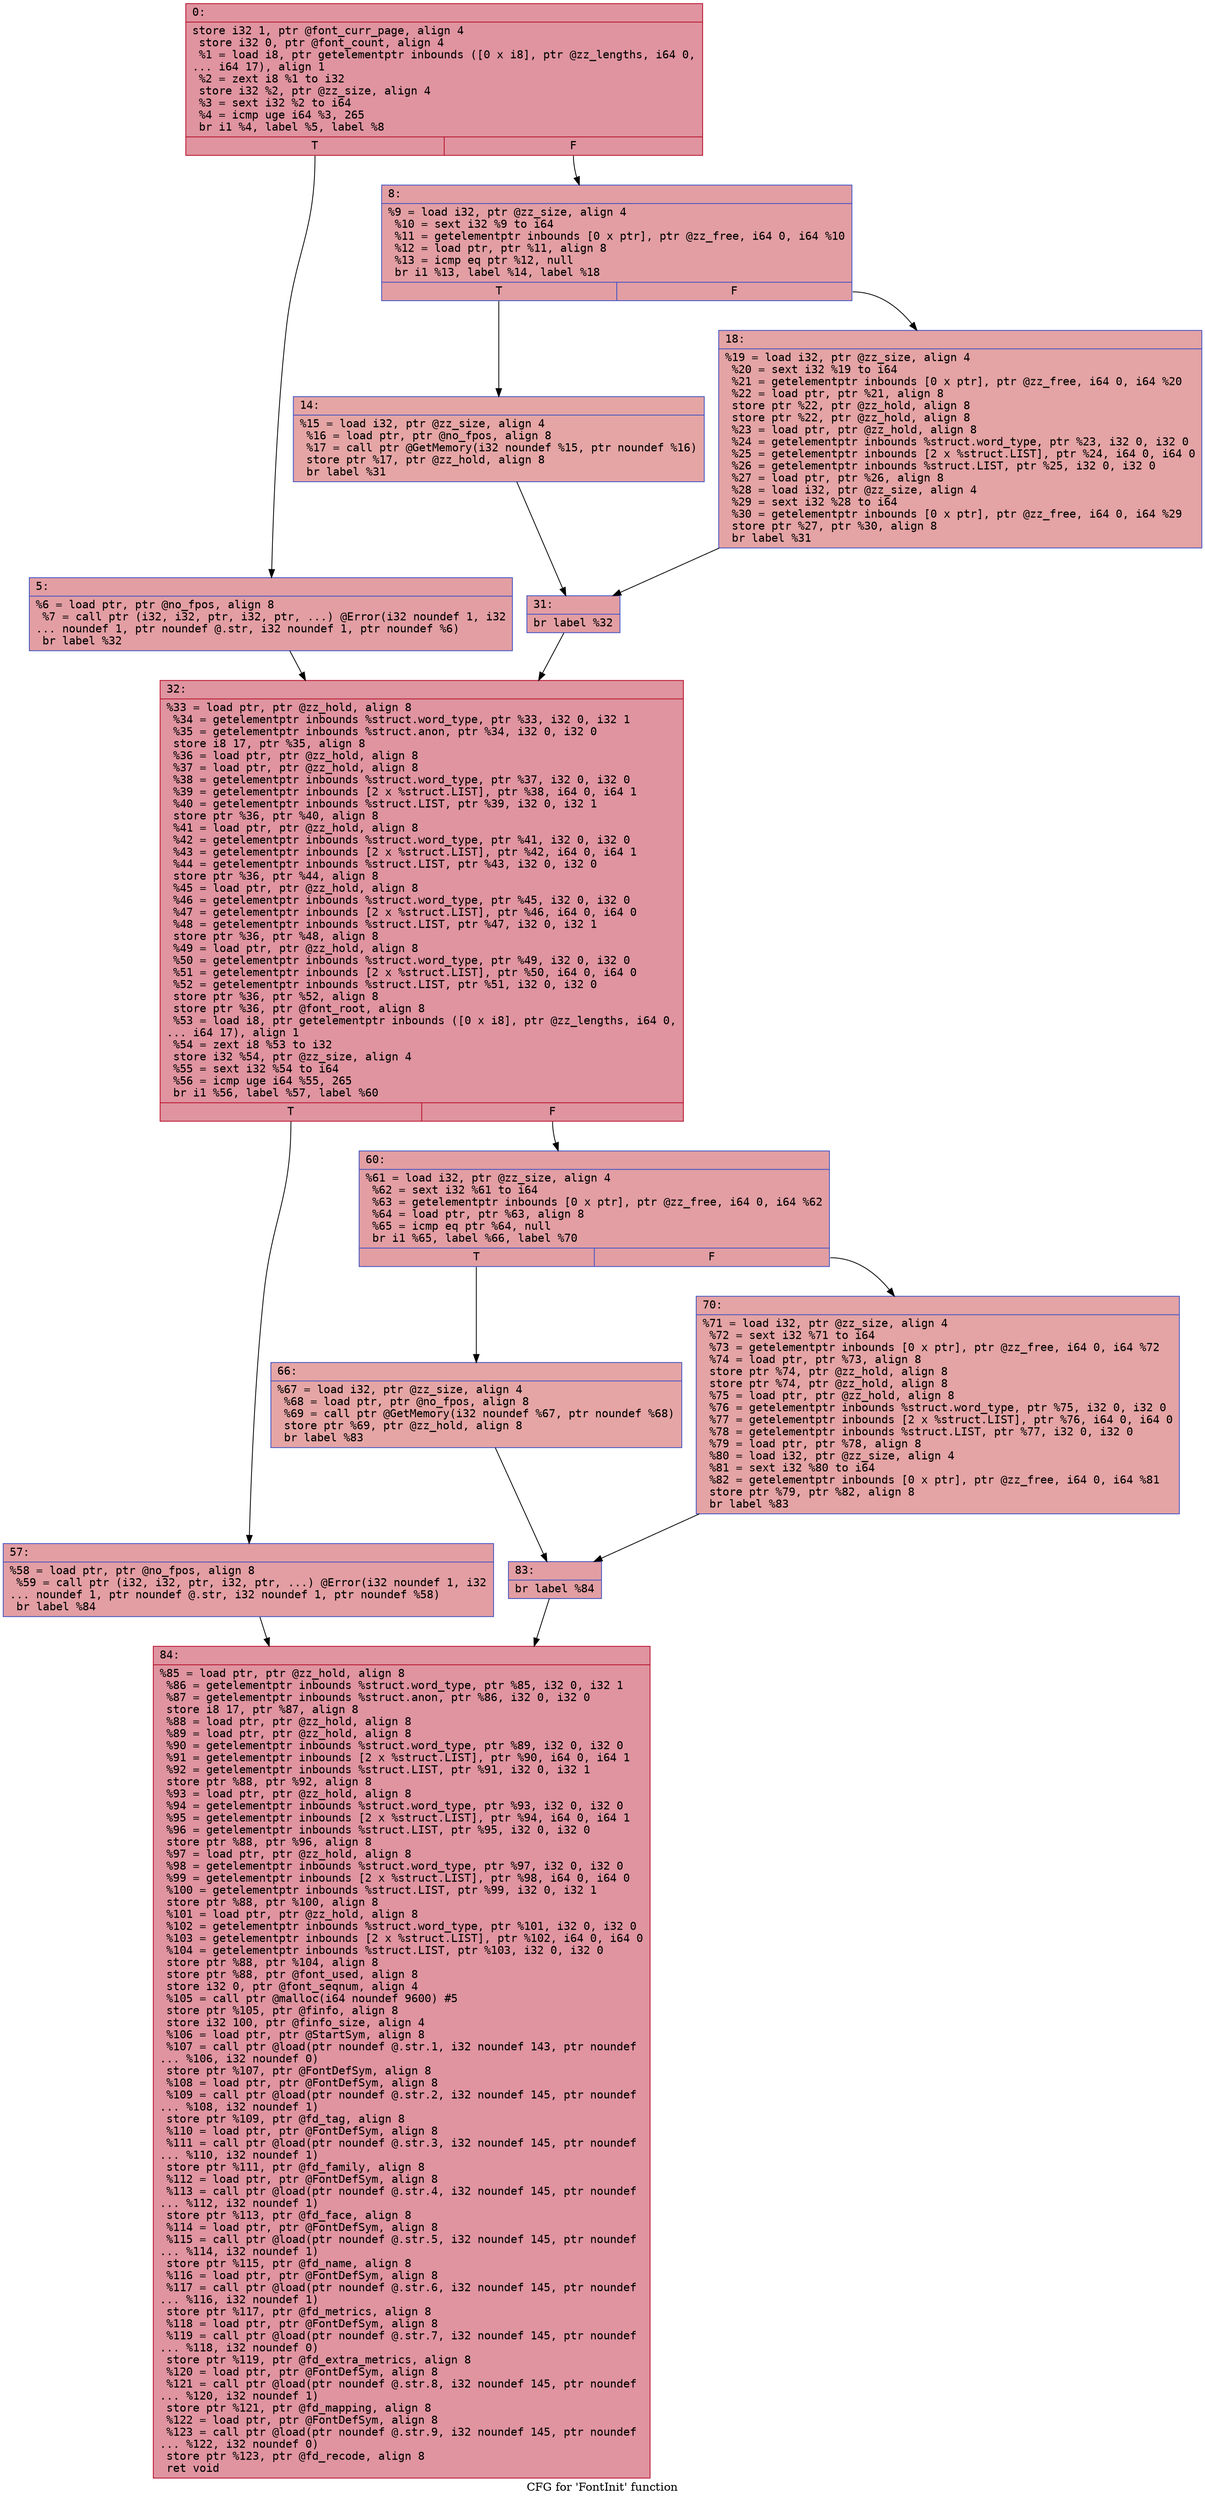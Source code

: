 digraph "CFG for 'FontInit' function" {
	label="CFG for 'FontInit' function";

	Node0x6000005069e0 [shape=record,color="#b70d28ff", style=filled, fillcolor="#b70d2870" fontname="Courier",label="{0:\l|  store i32 1, ptr @font_curr_page, align 4\l  store i32 0, ptr @font_count, align 4\l  %1 = load i8, ptr getelementptr inbounds ([0 x i8], ptr @zz_lengths, i64 0,\l... i64 17), align 1\l  %2 = zext i8 %1 to i32\l  store i32 %2, ptr @zz_size, align 4\l  %3 = sext i32 %2 to i64\l  %4 = icmp uge i64 %3, 265\l  br i1 %4, label %5, label %8\l|{<s0>T|<s1>F}}"];
	Node0x6000005069e0:s0 -> Node0x600000506a30[tooltip="0 -> 5\nProbability 50.00%" ];
	Node0x6000005069e0:s1 -> Node0x600000506a80[tooltip="0 -> 8\nProbability 50.00%" ];
	Node0x600000506a30 [shape=record,color="#3d50c3ff", style=filled, fillcolor="#be242e70" fontname="Courier",label="{5:\l|  %6 = load ptr, ptr @no_fpos, align 8\l  %7 = call ptr (i32, i32, ptr, i32, ptr, ...) @Error(i32 noundef 1, i32\l... noundef 1, ptr noundef @.str, i32 noundef 1, ptr noundef %6)\l  br label %32\l}"];
	Node0x600000506a30 -> Node0x600000506bc0[tooltip="5 -> 32\nProbability 100.00%" ];
	Node0x600000506a80 [shape=record,color="#3d50c3ff", style=filled, fillcolor="#be242e70" fontname="Courier",label="{8:\l|  %9 = load i32, ptr @zz_size, align 4\l  %10 = sext i32 %9 to i64\l  %11 = getelementptr inbounds [0 x ptr], ptr @zz_free, i64 0, i64 %10\l  %12 = load ptr, ptr %11, align 8\l  %13 = icmp eq ptr %12, null\l  br i1 %13, label %14, label %18\l|{<s0>T|<s1>F}}"];
	Node0x600000506a80:s0 -> Node0x600000506ad0[tooltip="8 -> 14\nProbability 37.50%" ];
	Node0x600000506a80:s1 -> Node0x600000506b20[tooltip="8 -> 18\nProbability 62.50%" ];
	Node0x600000506ad0 [shape=record,color="#3d50c3ff", style=filled, fillcolor="#c5333470" fontname="Courier",label="{14:\l|  %15 = load i32, ptr @zz_size, align 4\l  %16 = load ptr, ptr @no_fpos, align 8\l  %17 = call ptr @GetMemory(i32 noundef %15, ptr noundef %16)\l  store ptr %17, ptr @zz_hold, align 8\l  br label %31\l}"];
	Node0x600000506ad0 -> Node0x600000506b70[tooltip="14 -> 31\nProbability 100.00%" ];
	Node0x600000506b20 [shape=record,color="#3d50c3ff", style=filled, fillcolor="#c32e3170" fontname="Courier",label="{18:\l|  %19 = load i32, ptr @zz_size, align 4\l  %20 = sext i32 %19 to i64\l  %21 = getelementptr inbounds [0 x ptr], ptr @zz_free, i64 0, i64 %20\l  %22 = load ptr, ptr %21, align 8\l  store ptr %22, ptr @zz_hold, align 8\l  store ptr %22, ptr @zz_hold, align 8\l  %23 = load ptr, ptr @zz_hold, align 8\l  %24 = getelementptr inbounds %struct.word_type, ptr %23, i32 0, i32 0\l  %25 = getelementptr inbounds [2 x %struct.LIST], ptr %24, i64 0, i64 0\l  %26 = getelementptr inbounds %struct.LIST, ptr %25, i32 0, i32 0\l  %27 = load ptr, ptr %26, align 8\l  %28 = load i32, ptr @zz_size, align 4\l  %29 = sext i32 %28 to i64\l  %30 = getelementptr inbounds [0 x ptr], ptr @zz_free, i64 0, i64 %29\l  store ptr %27, ptr %30, align 8\l  br label %31\l}"];
	Node0x600000506b20 -> Node0x600000506b70[tooltip="18 -> 31\nProbability 100.00%" ];
	Node0x600000506b70 [shape=record,color="#3d50c3ff", style=filled, fillcolor="#be242e70" fontname="Courier",label="{31:\l|  br label %32\l}"];
	Node0x600000506b70 -> Node0x600000506bc0[tooltip="31 -> 32\nProbability 100.00%" ];
	Node0x600000506bc0 [shape=record,color="#b70d28ff", style=filled, fillcolor="#b70d2870" fontname="Courier",label="{32:\l|  %33 = load ptr, ptr @zz_hold, align 8\l  %34 = getelementptr inbounds %struct.word_type, ptr %33, i32 0, i32 1\l  %35 = getelementptr inbounds %struct.anon, ptr %34, i32 0, i32 0\l  store i8 17, ptr %35, align 8\l  %36 = load ptr, ptr @zz_hold, align 8\l  %37 = load ptr, ptr @zz_hold, align 8\l  %38 = getelementptr inbounds %struct.word_type, ptr %37, i32 0, i32 0\l  %39 = getelementptr inbounds [2 x %struct.LIST], ptr %38, i64 0, i64 1\l  %40 = getelementptr inbounds %struct.LIST, ptr %39, i32 0, i32 1\l  store ptr %36, ptr %40, align 8\l  %41 = load ptr, ptr @zz_hold, align 8\l  %42 = getelementptr inbounds %struct.word_type, ptr %41, i32 0, i32 0\l  %43 = getelementptr inbounds [2 x %struct.LIST], ptr %42, i64 0, i64 1\l  %44 = getelementptr inbounds %struct.LIST, ptr %43, i32 0, i32 0\l  store ptr %36, ptr %44, align 8\l  %45 = load ptr, ptr @zz_hold, align 8\l  %46 = getelementptr inbounds %struct.word_type, ptr %45, i32 0, i32 0\l  %47 = getelementptr inbounds [2 x %struct.LIST], ptr %46, i64 0, i64 0\l  %48 = getelementptr inbounds %struct.LIST, ptr %47, i32 0, i32 1\l  store ptr %36, ptr %48, align 8\l  %49 = load ptr, ptr @zz_hold, align 8\l  %50 = getelementptr inbounds %struct.word_type, ptr %49, i32 0, i32 0\l  %51 = getelementptr inbounds [2 x %struct.LIST], ptr %50, i64 0, i64 0\l  %52 = getelementptr inbounds %struct.LIST, ptr %51, i32 0, i32 0\l  store ptr %36, ptr %52, align 8\l  store ptr %36, ptr @font_root, align 8\l  %53 = load i8, ptr getelementptr inbounds ([0 x i8], ptr @zz_lengths, i64 0,\l... i64 17), align 1\l  %54 = zext i8 %53 to i32\l  store i32 %54, ptr @zz_size, align 4\l  %55 = sext i32 %54 to i64\l  %56 = icmp uge i64 %55, 265\l  br i1 %56, label %57, label %60\l|{<s0>T|<s1>F}}"];
	Node0x600000506bc0:s0 -> Node0x600000506c10[tooltip="32 -> 57\nProbability 50.00%" ];
	Node0x600000506bc0:s1 -> Node0x600000506c60[tooltip="32 -> 60\nProbability 50.00%" ];
	Node0x600000506c10 [shape=record,color="#3d50c3ff", style=filled, fillcolor="#be242e70" fontname="Courier",label="{57:\l|  %58 = load ptr, ptr @no_fpos, align 8\l  %59 = call ptr (i32, i32, ptr, i32, ptr, ...) @Error(i32 noundef 1, i32\l... noundef 1, ptr noundef @.str, i32 noundef 1, ptr noundef %58)\l  br label %84\l}"];
	Node0x600000506c10 -> Node0x600000506da0[tooltip="57 -> 84\nProbability 100.00%" ];
	Node0x600000506c60 [shape=record,color="#3d50c3ff", style=filled, fillcolor="#be242e70" fontname="Courier",label="{60:\l|  %61 = load i32, ptr @zz_size, align 4\l  %62 = sext i32 %61 to i64\l  %63 = getelementptr inbounds [0 x ptr], ptr @zz_free, i64 0, i64 %62\l  %64 = load ptr, ptr %63, align 8\l  %65 = icmp eq ptr %64, null\l  br i1 %65, label %66, label %70\l|{<s0>T|<s1>F}}"];
	Node0x600000506c60:s0 -> Node0x600000506cb0[tooltip="60 -> 66\nProbability 37.50%" ];
	Node0x600000506c60:s1 -> Node0x600000506d00[tooltip="60 -> 70\nProbability 62.50%" ];
	Node0x600000506cb0 [shape=record,color="#3d50c3ff", style=filled, fillcolor="#c5333470" fontname="Courier",label="{66:\l|  %67 = load i32, ptr @zz_size, align 4\l  %68 = load ptr, ptr @no_fpos, align 8\l  %69 = call ptr @GetMemory(i32 noundef %67, ptr noundef %68)\l  store ptr %69, ptr @zz_hold, align 8\l  br label %83\l}"];
	Node0x600000506cb0 -> Node0x600000506d50[tooltip="66 -> 83\nProbability 100.00%" ];
	Node0x600000506d00 [shape=record,color="#3d50c3ff", style=filled, fillcolor="#c32e3170" fontname="Courier",label="{70:\l|  %71 = load i32, ptr @zz_size, align 4\l  %72 = sext i32 %71 to i64\l  %73 = getelementptr inbounds [0 x ptr], ptr @zz_free, i64 0, i64 %72\l  %74 = load ptr, ptr %73, align 8\l  store ptr %74, ptr @zz_hold, align 8\l  store ptr %74, ptr @zz_hold, align 8\l  %75 = load ptr, ptr @zz_hold, align 8\l  %76 = getelementptr inbounds %struct.word_type, ptr %75, i32 0, i32 0\l  %77 = getelementptr inbounds [2 x %struct.LIST], ptr %76, i64 0, i64 0\l  %78 = getelementptr inbounds %struct.LIST, ptr %77, i32 0, i32 0\l  %79 = load ptr, ptr %78, align 8\l  %80 = load i32, ptr @zz_size, align 4\l  %81 = sext i32 %80 to i64\l  %82 = getelementptr inbounds [0 x ptr], ptr @zz_free, i64 0, i64 %81\l  store ptr %79, ptr %82, align 8\l  br label %83\l}"];
	Node0x600000506d00 -> Node0x600000506d50[tooltip="70 -> 83\nProbability 100.00%" ];
	Node0x600000506d50 [shape=record,color="#3d50c3ff", style=filled, fillcolor="#be242e70" fontname="Courier",label="{83:\l|  br label %84\l}"];
	Node0x600000506d50 -> Node0x600000506da0[tooltip="83 -> 84\nProbability 100.00%" ];
	Node0x600000506da0 [shape=record,color="#b70d28ff", style=filled, fillcolor="#b70d2870" fontname="Courier",label="{84:\l|  %85 = load ptr, ptr @zz_hold, align 8\l  %86 = getelementptr inbounds %struct.word_type, ptr %85, i32 0, i32 1\l  %87 = getelementptr inbounds %struct.anon, ptr %86, i32 0, i32 0\l  store i8 17, ptr %87, align 8\l  %88 = load ptr, ptr @zz_hold, align 8\l  %89 = load ptr, ptr @zz_hold, align 8\l  %90 = getelementptr inbounds %struct.word_type, ptr %89, i32 0, i32 0\l  %91 = getelementptr inbounds [2 x %struct.LIST], ptr %90, i64 0, i64 1\l  %92 = getelementptr inbounds %struct.LIST, ptr %91, i32 0, i32 1\l  store ptr %88, ptr %92, align 8\l  %93 = load ptr, ptr @zz_hold, align 8\l  %94 = getelementptr inbounds %struct.word_type, ptr %93, i32 0, i32 0\l  %95 = getelementptr inbounds [2 x %struct.LIST], ptr %94, i64 0, i64 1\l  %96 = getelementptr inbounds %struct.LIST, ptr %95, i32 0, i32 0\l  store ptr %88, ptr %96, align 8\l  %97 = load ptr, ptr @zz_hold, align 8\l  %98 = getelementptr inbounds %struct.word_type, ptr %97, i32 0, i32 0\l  %99 = getelementptr inbounds [2 x %struct.LIST], ptr %98, i64 0, i64 0\l  %100 = getelementptr inbounds %struct.LIST, ptr %99, i32 0, i32 1\l  store ptr %88, ptr %100, align 8\l  %101 = load ptr, ptr @zz_hold, align 8\l  %102 = getelementptr inbounds %struct.word_type, ptr %101, i32 0, i32 0\l  %103 = getelementptr inbounds [2 x %struct.LIST], ptr %102, i64 0, i64 0\l  %104 = getelementptr inbounds %struct.LIST, ptr %103, i32 0, i32 0\l  store ptr %88, ptr %104, align 8\l  store ptr %88, ptr @font_used, align 8\l  store i32 0, ptr @font_seqnum, align 4\l  %105 = call ptr @malloc(i64 noundef 9600) #5\l  store ptr %105, ptr @finfo, align 8\l  store i32 100, ptr @finfo_size, align 4\l  %106 = load ptr, ptr @StartSym, align 8\l  %107 = call ptr @load(ptr noundef @.str.1, i32 noundef 143, ptr noundef\l... %106, i32 noundef 0)\l  store ptr %107, ptr @FontDefSym, align 8\l  %108 = load ptr, ptr @FontDefSym, align 8\l  %109 = call ptr @load(ptr noundef @.str.2, i32 noundef 145, ptr noundef\l... %108, i32 noundef 1)\l  store ptr %109, ptr @fd_tag, align 8\l  %110 = load ptr, ptr @FontDefSym, align 8\l  %111 = call ptr @load(ptr noundef @.str.3, i32 noundef 145, ptr noundef\l... %110, i32 noundef 1)\l  store ptr %111, ptr @fd_family, align 8\l  %112 = load ptr, ptr @FontDefSym, align 8\l  %113 = call ptr @load(ptr noundef @.str.4, i32 noundef 145, ptr noundef\l... %112, i32 noundef 1)\l  store ptr %113, ptr @fd_face, align 8\l  %114 = load ptr, ptr @FontDefSym, align 8\l  %115 = call ptr @load(ptr noundef @.str.5, i32 noundef 145, ptr noundef\l... %114, i32 noundef 1)\l  store ptr %115, ptr @fd_name, align 8\l  %116 = load ptr, ptr @FontDefSym, align 8\l  %117 = call ptr @load(ptr noundef @.str.6, i32 noundef 145, ptr noundef\l... %116, i32 noundef 1)\l  store ptr %117, ptr @fd_metrics, align 8\l  %118 = load ptr, ptr @FontDefSym, align 8\l  %119 = call ptr @load(ptr noundef @.str.7, i32 noundef 145, ptr noundef\l... %118, i32 noundef 0)\l  store ptr %119, ptr @fd_extra_metrics, align 8\l  %120 = load ptr, ptr @FontDefSym, align 8\l  %121 = call ptr @load(ptr noundef @.str.8, i32 noundef 145, ptr noundef\l... %120, i32 noundef 1)\l  store ptr %121, ptr @fd_mapping, align 8\l  %122 = load ptr, ptr @FontDefSym, align 8\l  %123 = call ptr @load(ptr noundef @.str.9, i32 noundef 145, ptr noundef\l... %122, i32 noundef 0)\l  store ptr %123, ptr @fd_recode, align 8\l  ret void\l}"];
}
